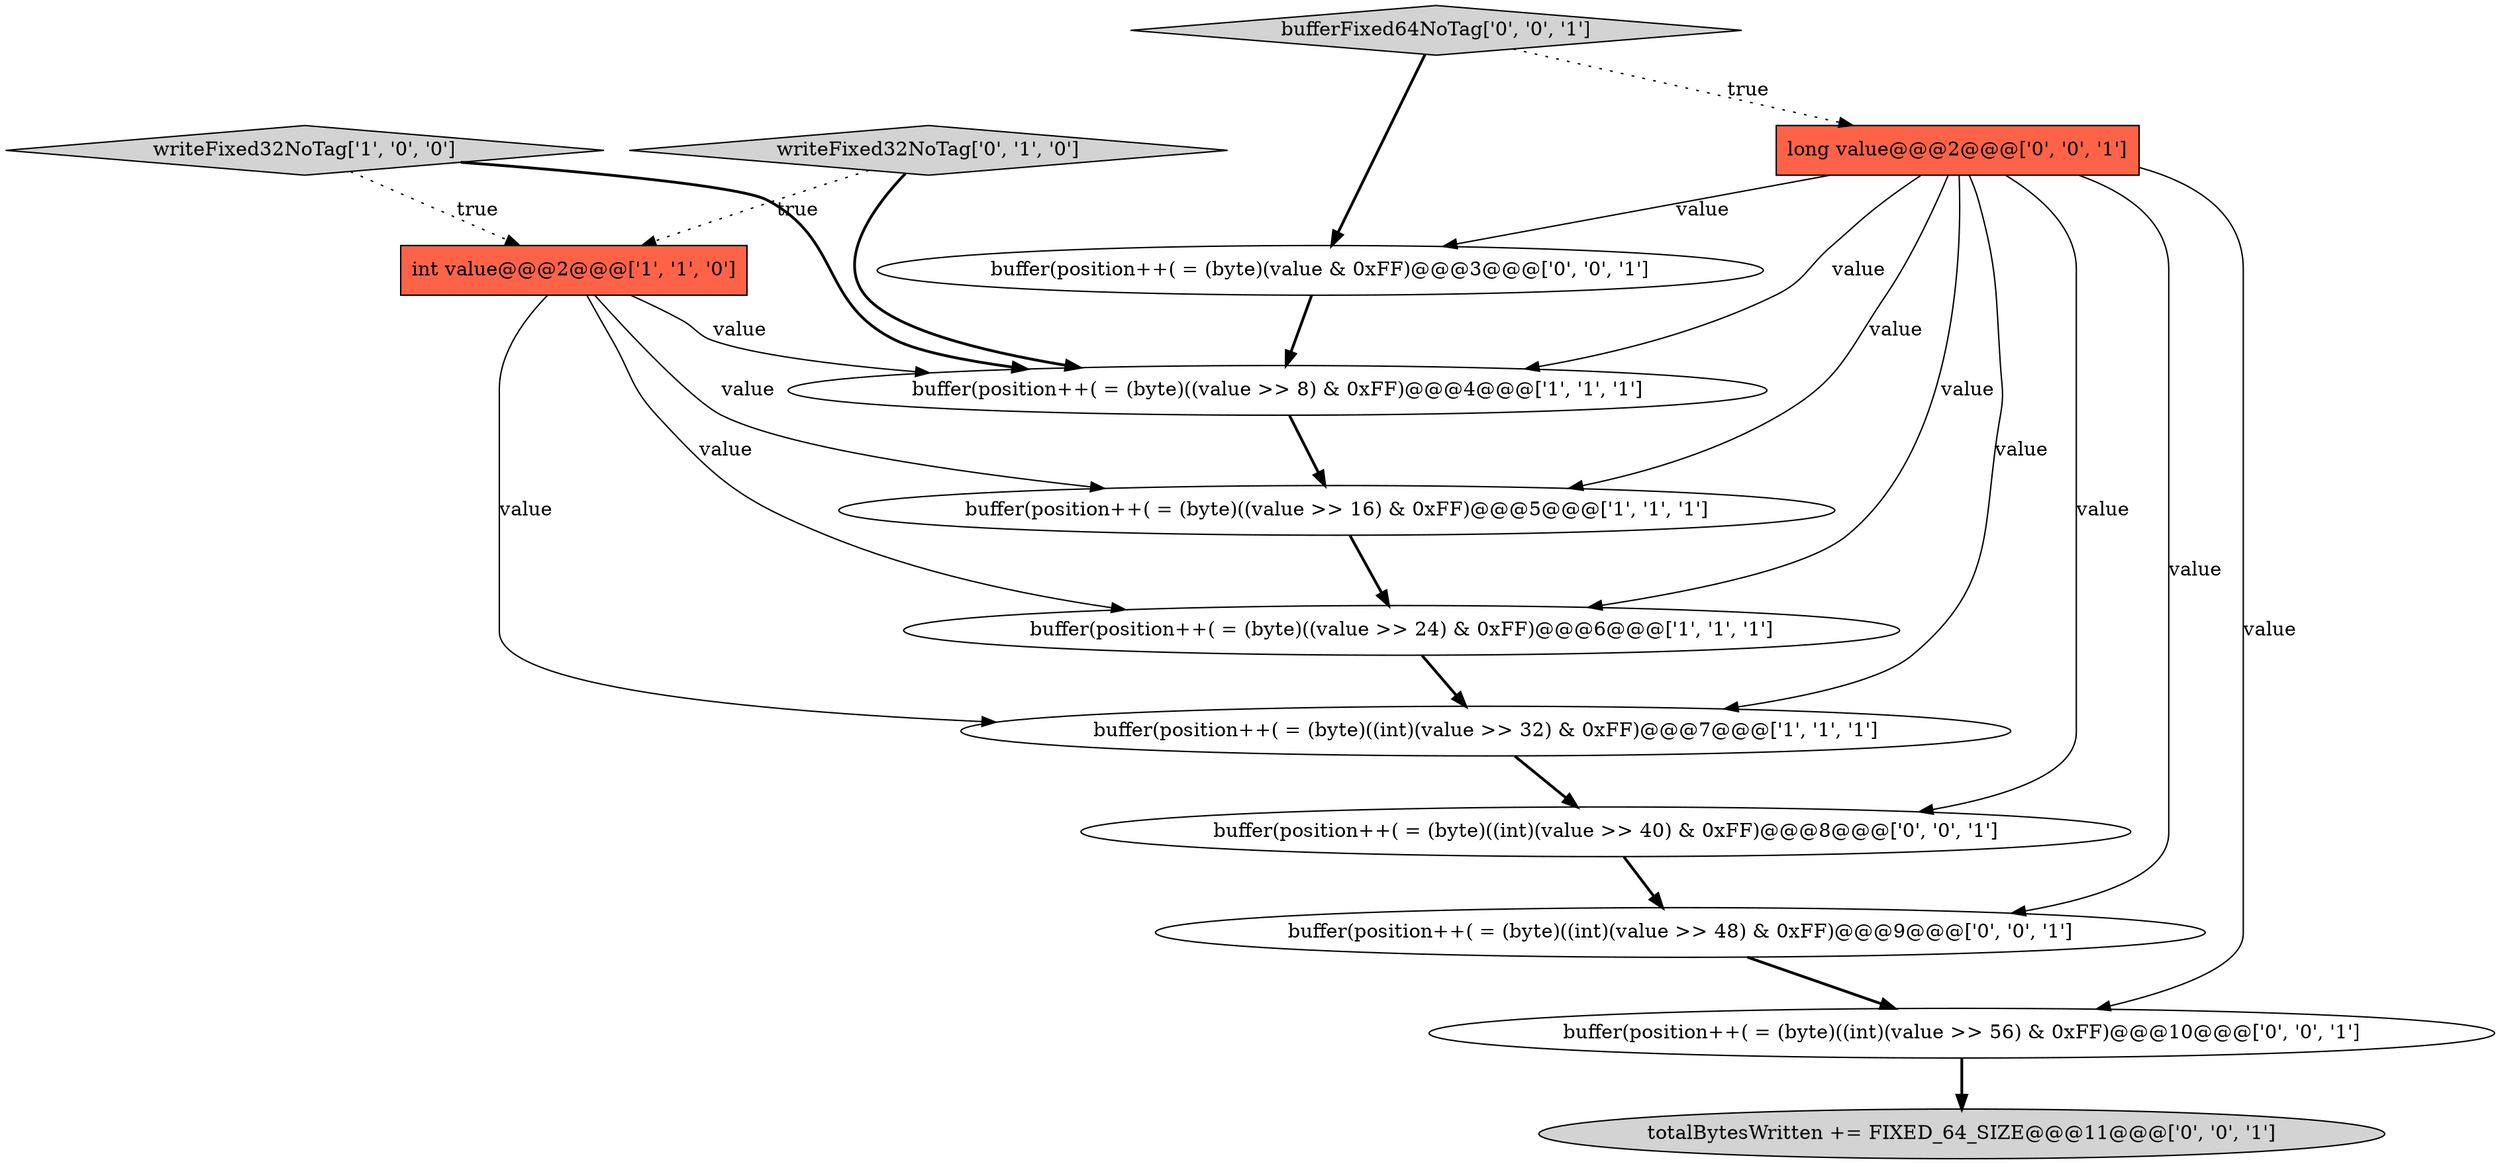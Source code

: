 digraph {
10 [style = filled, label = "long value@@@2@@@['0', '0', '1']", fillcolor = tomato, shape = box image = "AAA0AAABBB3BBB"];
9 [style = filled, label = "buffer(position++( = (byte)((int)(value >> 48) & 0xFF)@@@9@@@['0', '0', '1']", fillcolor = white, shape = ellipse image = "AAA0AAABBB3BBB"];
6 [style = filled, label = "writeFixed32NoTag['0', '1', '0']", fillcolor = lightgray, shape = diamond image = "AAA0AAABBB2BBB"];
1 [style = filled, label = "buffer(position++( = (byte)((value >> 24) & 0xFF)@@@6@@@['1', '1', '1']", fillcolor = white, shape = ellipse image = "AAA0AAABBB1BBB"];
13 [style = filled, label = "buffer(position++( = (byte)(value & 0xFF)@@@3@@@['0', '0', '1']", fillcolor = white, shape = ellipse image = "AAA0AAABBB3BBB"];
3 [style = filled, label = "buffer(position++( = (byte)((value >> 8) & 0xFF)@@@4@@@['1', '1', '1']", fillcolor = white, shape = ellipse image = "AAA0AAABBB1BBB"];
2 [style = filled, label = "int value@@@2@@@['1', '1', '0']", fillcolor = tomato, shape = box image = "AAA0AAABBB1BBB"];
11 [style = filled, label = "buffer(position++( = (byte)((int)(value >> 56) & 0xFF)@@@10@@@['0', '0', '1']", fillcolor = white, shape = ellipse image = "AAA0AAABBB3BBB"];
5 [style = filled, label = "writeFixed32NoTag['1', '0', '0']", fillcolor = lightgray, shape = diamond image = "AAA0AAABBB1BBB"];
12 [style = filled, label = "totalBytesWritten += FIXED_64_SIZE@@@11@@@['0', '0', '1']", fillcolor = lightgray, shape = ellipse image = "AAA0AAABBB3BBB"];
4 [style = filled, label = "buffer(position++( = (byte)((value >> 16) & 0xFF)@@@5@@@['1', '1', '1']", fillcolor = white, shape = ellipse image = "AAA0AAABBB1BBB"];
0 [style = filled, label = "buffer(position++( = (byte)((int)(value >> 32) & 0xFF)@@@7@@@['1', '1', '1']", fillcolor = white, shape = ellipse image = "AAA0AAABBB1BBB"];
7 [style = filled, label = "buffer(position++( = (byte)((int)(value >> 40) & 0xFF)@@@8@@@['0', '0', '1']", fillcolor = white, shape = ellipse image = "AAA0AAABBB3BBB"];
8 [style = filled, label = "bufferFixed64NoTag['0', '0', '1']", fillcolor = lightgray, shape = diamond image = "AAA0AAABBB3BBB"];
8->10 [style = dotted, label="true"];
9->11 [style = bold, label=""];
11->12 [style = bold, label=""];
10->13 [style = solid, label="value"];
0->7 [style = bold, label=""];
7->9 [style = bold, label=""];
10->1 [style = solid, label="value"];
2->4 [style = solid, label="value"];
4->1 [style = bold, label=""];
10->4 [style = solid, label="value"];
10->0 [style = solid, label="value"];
10->7 [style = solid, label="value"];
10->3 [style = solid, label="value"];
2->0 [style = solid, label="value"];
6->3 [style = bold, label=""];
10->9 [style = solid, label="value"];
8->13 [style = bold, label=""];
2->1 [style = solid, label="value"];
13->3 [style = bold, label=""];
5->3 [style = bold, label=""];
6->2 [style = dotted, label="true"];
2->3 [style = solid, label="value"];
3->4 [style = bold, label=""];
5->2 [style = dotted, label="true"];
10->11 [style = solid, label="value"];
1->0 [style = bold, label=""];
}
